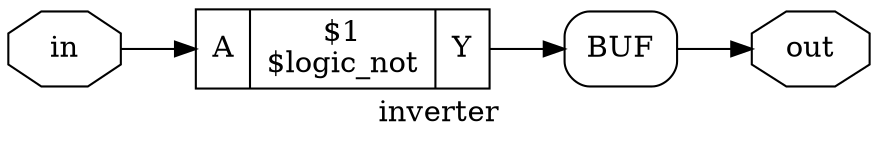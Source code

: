digraph "inverter" {
label="inverter";
rankdir="LR";
remincross=true;
n2 [ shape=octagon, label="out", color="black", fontcolor="black" ];
n3 [ shape=octagon, label="in", color="black", fontcolor="black" ];
c6 [ shape=record, label="{{<p4> A}|$1\n$logic_not|{<p5> Y}}" ];
x0 [shape=box, style=rounded, label="BUF"];
c6:p5:e -> x0:w:w [color="black", label=""];
x0:e:e -> n2:w [color="black", label=""];
n3:e -> c6:p4:w [color="black", label=""];
}
